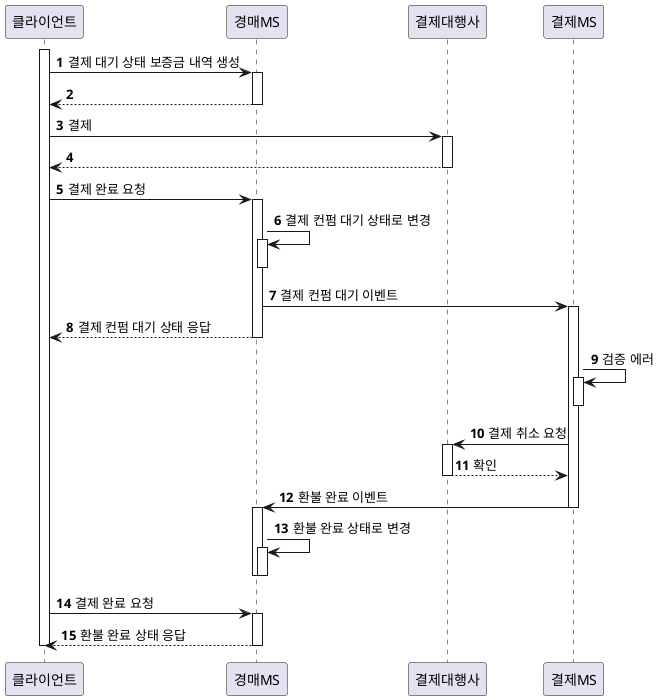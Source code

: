 @startuml
autonumber
participant 클라이언트

activate 클라이언트
클라이언트 -> 경매MS: 결제 대기 상태 보증금 내역 생성
    activate 경매MS
    경매MS --> 클라이언트
    deactivate 경매MS
클라이언트 -> 결제대행사: 결제
    activate 결제대행사
    결제대행사 --> 클라이언트
    deactivate 결제대행사

클라이언트 -> 경매MS: 결제 완료 요청
    activate 경매MS
    경매MS -> 경매MS: 결제 컨펌 대기 상태로 변경
        activate 경매MS
        deactivate 경매MS
    경매MS -> 결제MS: 결제 컨펌 대기 이벤트
        activate 결제MS
    경매MS --> 클라이언트: 결제 컨펌 대기 상태 응답
    deactivate 경매MS
    결제MS -> 결제MS: 검증 에러
        activate 결제MS
        deactivate 결제MS
    결제MS -> 결제대행사: 결제 취소 요청
            activate 결제대행사
            결제대행사 --> 결제MS: 확인
            deactivate 결제대행사
        결제MS -> 경매MS: 환불 완료 이벤트
        deactivate 결제MS
            activate 경매MS
            경매MS -> 경매MS: 환불 완료 상태로 변경
                activate 경매MS
                deactivate 경매MS
            deactivate 경매MS
    클라이언트 -> 경매MS: 결제 완료 요청
        activate 경매MS
        경매MS --> 클라이언트: 환불 완료 상태 응답
        deactivate 경매MS
    deactivate 클라이언트
    @enduml